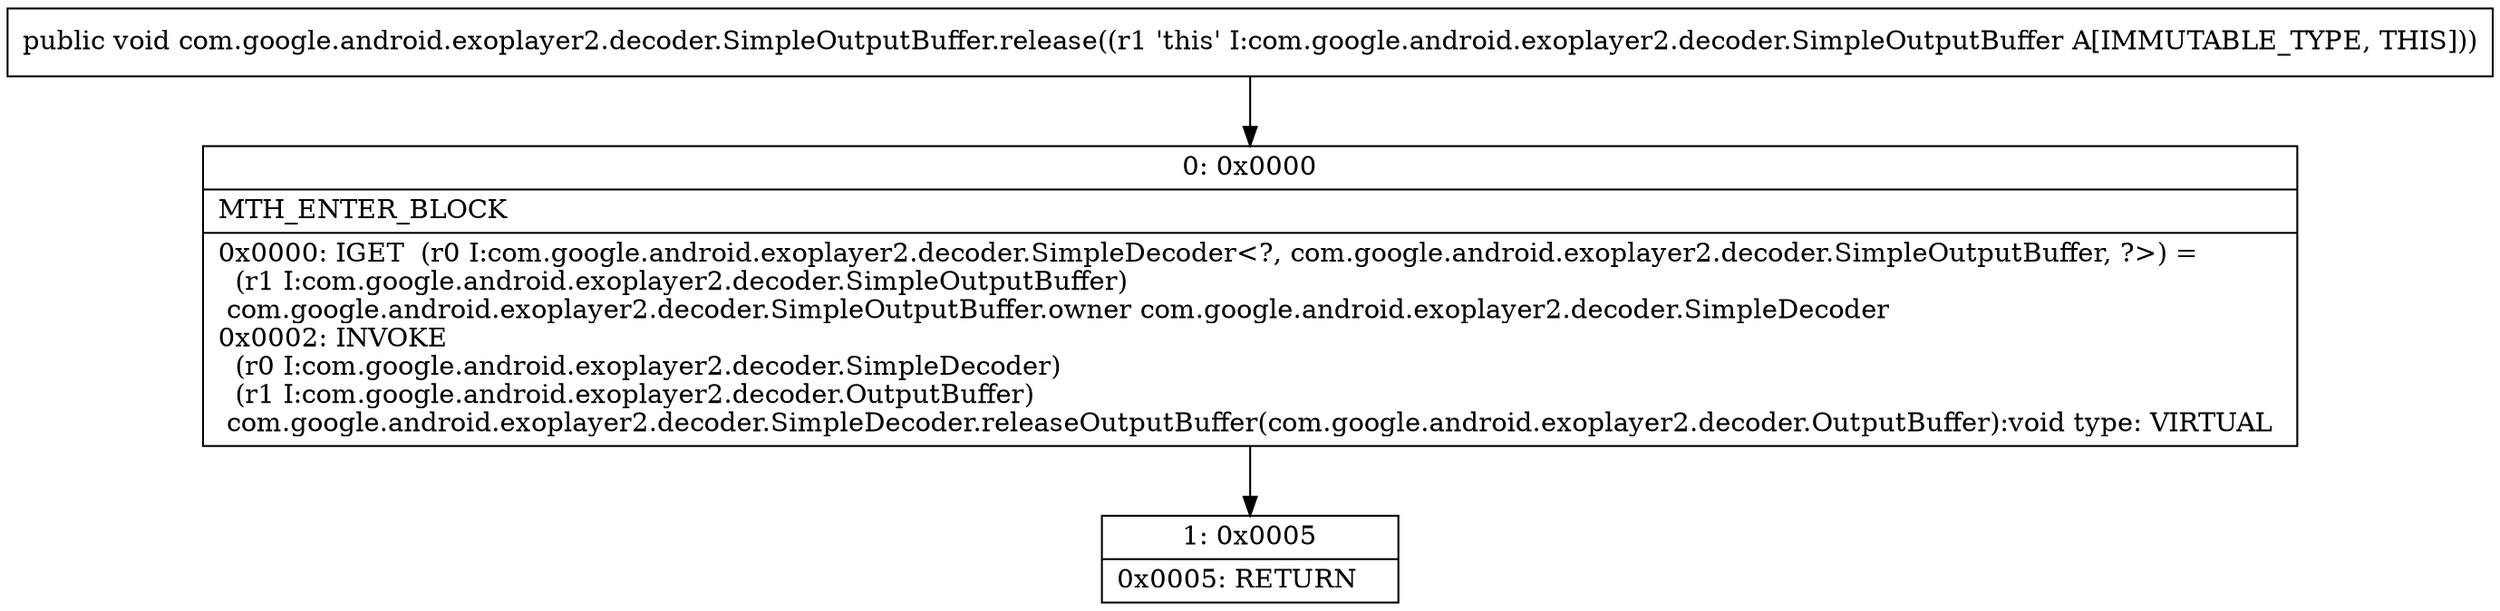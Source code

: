 digraph "CFG forcom.google.android.exoplayer2.decoder.SimpleOutputBuffer.release()V" {
Node_0 [shape=record,label="{0\:\ 0x0000|MTH_ENTER_BLOCK\l|0x0000: IGET  (r0 I:com.google.android.exoplayer2.decoder.SimpleDecoder\<?, com.google.android.exoplayer2.decoder.SimpleOutputBuffer, ?\>) = \l  (r1 I:com.google.android.exoplayer2.decoder.SimpleOutputBuffer)\l com.google.android.exoplayer2.decoder.SimpleOutputBuffer.owner com.google.android.exoplayer2.decoder.SimpleDecoder \l0x0002: INVOKE  \l  (r0 I:com.google.android.exoplayer2.decoder.SimpleDecoder)\l  (r1 I:com.google.android.exoplayer2.decoder.OutputBuffer)\l com.google.android.exoplayer2.decoder.SimpleDecoder.releaseOutputBuffer(com.google.android.exoplayer2.decoder.OutputBuffer):void type: VIRTUAL \l}"];
Node_1 [shape=record,label="{1\:\ 0x0005|0x0005: RETURN   \l}"];
MethodNode[shape=record,label="{public void com.google.android.exoplayer2.decoder.SimpleOutputBuffer.release((r1 'this' I:com.google.android.exoplayer2.decoder.SimpleOutputBuffer A[IMMUTABLE_TYPE, THIS])) }"];
MethodNode -> Node_0;
Node_0 -> Node_1;
}

